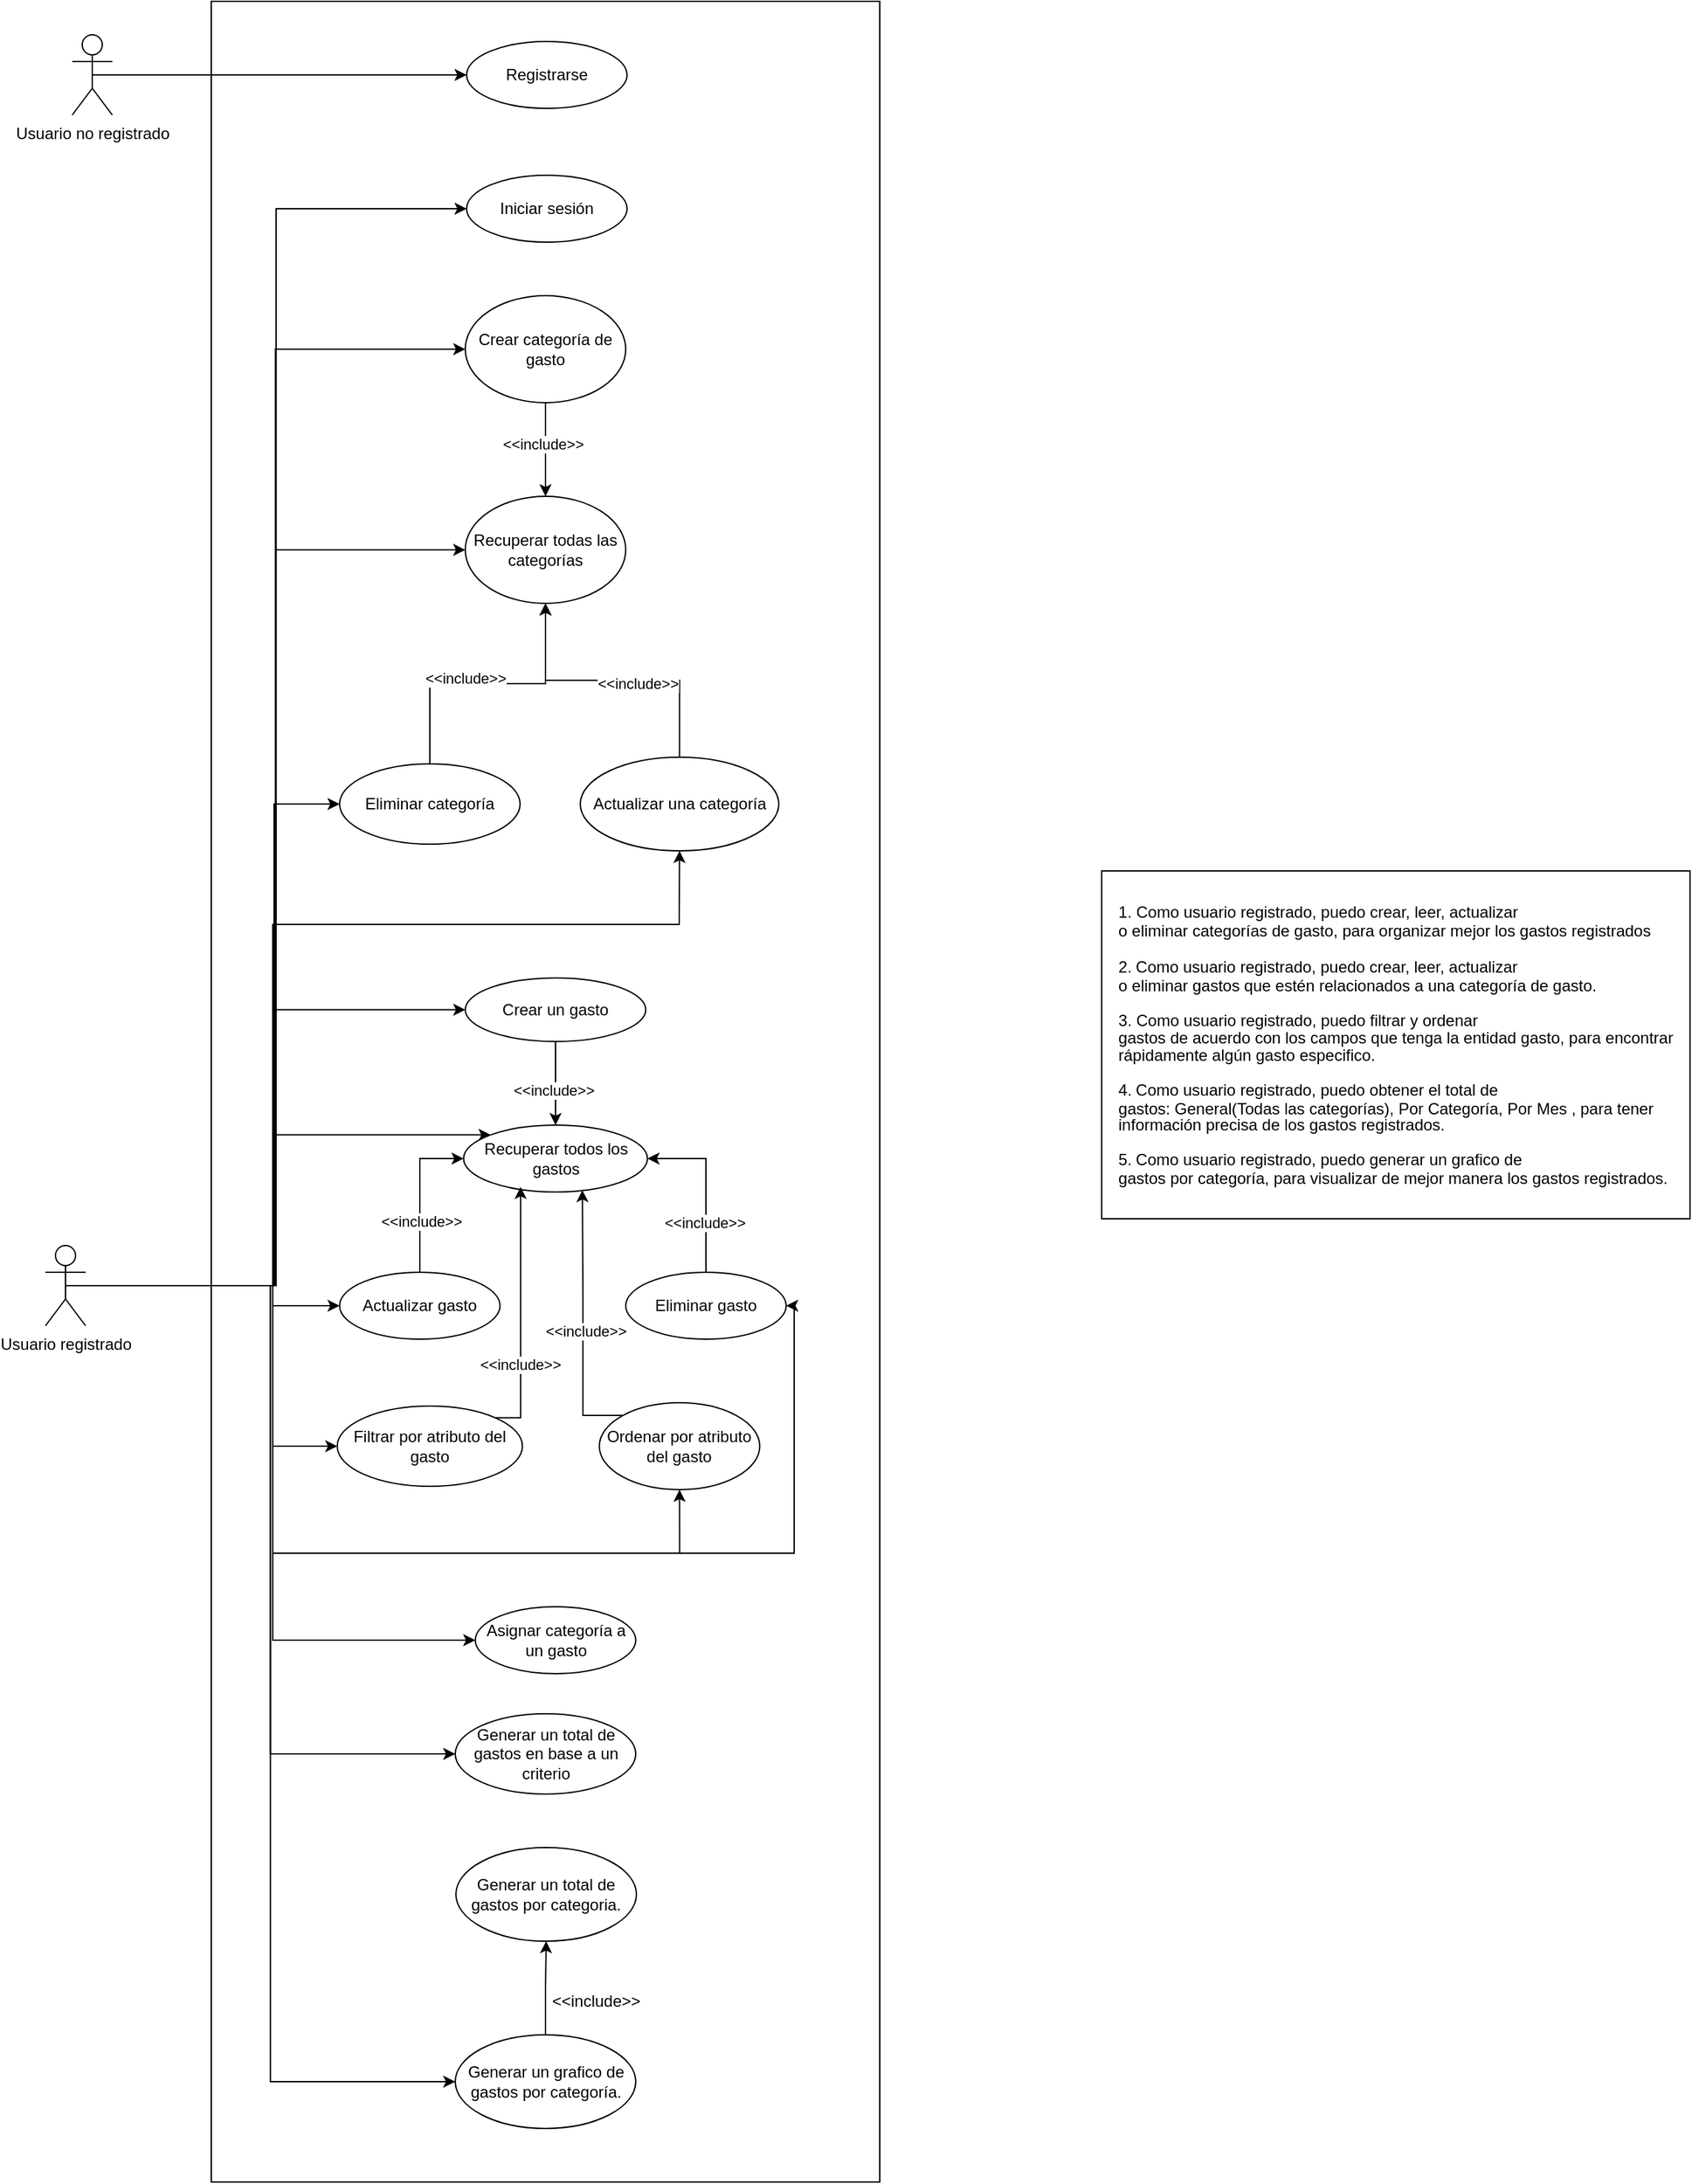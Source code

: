 <mxfile version="22.1.21" type="device">
  <diagram name="Página-1" id="f7mHCUwq6N8ndEVU8rD0">
    <mxGraphModel dx="1105" dy="1422" grid="1" gridSize="10" guides="1" tooltips="1" connect="1" arrows="1" fold="1" page="1" pageScale="1" pageWidth="1169" pageHeight="827" math="0" shadow="0">
      <root>
        <mxCell id="0" />
        <mxCell id="1" parent="0" />
        <mxCell id="M4Onlk6T4Xc8jAmXvOfX-1" value="" style="rounded=0;whiteSpace=wrap;html=1;" parent="1" vertex="1">
          <mxGeometry x="334" y="-350" width="500" height="1630" as="geometry" />
        </mxCell>
        <mxCell id="eMu3KPikcSQ0u-zlLsD5-7" style="edgeStyle=orthogonalEdgeStyle;rounded=0;orthogonalLoop=1;jettySize=auto;html=1;exitX=0.5;exitY=1;exitDx=0;exitDy=0;entryX=0.5;entryY=0;entryDx=0;entryDy=0;" edge="1" parent="1" source="M4Onlk6T4Xc8jAmXvOfX-4" target="eMu3KPikcSQ0u-zlLsD5-2">
          <mxGeometry relative="1" as="geometry" />
        </mxCell>
        <mxCell id="eMu3KPikcSQ0u-zlLsD5-17" value="&amp;lt;&amp;lt;include&amp;gt;&amp;gt;" style="edgeLabel;html=1;align=center;verticalAlign=middle;resizable=0;points=[];" vertex="1" connectable="0" parent="eMu3KPikcSQ0u-zlLsD5-7">
          <mxGeometry x="-0.113" y="-2" relative="1" as="geometry">
            <mxPoint as="offset" />
          </mxGeometry>
        </mxCell>
        <mxCell id="M4Onlk6T4Xc8jAmXvOfX-4" value="Crear categoría de gasto" style="ellipse;whiteSpace=wrap;html=1;" parent="1" vertex="1">
          <mxGeometry x="524" y="-130" width="120" height="80" as="geometry" />
        </mxCell>
        <mxCell id="M4Onlk6T4Xc8jAmXvOfX-6" value="&lt;p style=&quot;text-indent: -18pt;&quot; class=&quot;MsoListParagraphCxSpFirst&quot;&gt;&lt;/p&gt;&lt;div style=&quot;text-align: left;&quot;&gt;&lt;font style=&quot;font-size: 12px;&quot;&gt;&lt;span style=&quot;text-indent: -18pt; background-color: initial;&quot;&gt;1.&amp;nbsp;&lt;/span&gt;&lt;span style=&quot;background-color: initial; text-indent: -18pt; line-height: 107%;&quot;&gt;&lt;/span&gt;&lt;span style=&quot;text-indent: -18pt; background-color: initial; line-height: 107%;&quot;&gt;Como usuario registrado, puedo crear, leer, actualizar&lt;/span&gt;&lt;/font&gt;&lt;/div&gt;&lt;font style=&quot;font-size: 12px;&quot;&gt;&lt;div style=&quot;text-align: left;&quot;&gt;&lt;span style=&quot;text-indent: -18pt; background-color: initial;&quot;&gt;o eliminar categorías de gasto, para organizar mejor los gastos registrados&lt;/span&gt;&lt;/div&gt;&lt;/font&gt;&lt;p&gt;&lt;/p&gt;&lt;p style=&quot;text-indent: -18pt;&quot; class=&quot;MsoListParagraphCxSpMiddle&quot;&gt;&lt;/p&gt;&lt;div style=&quot;text-align: left;&quot;&gt;&lt;font style=&quot;font-size: 12px;&quot;&gt;&lt;span style=&quot;text-indent: -18pt; background-color: initial;&quot;&gt;2.&lt;/span&gt;&lt;span style=&quot;text-indent: -18pt; background-color: initial; font-variant-numeric: normal; font-variant-east-asian: normal; font-variant-alternates: normal; font-kerning: auto; font-optical-sizing: auto; font-feature-settings: normal; font-variation-settings: normal; font-variant-position: normal; font-stretch: normal; line-height: normal; font-family: &amp;quot;Times New Roman&amp;quot;;&quot;&gt;&amp;nbsp;&lt;/span&gt;&lt;/font&gt;&lt;span style=&quot;background-color: initial; text-indent: -18pt;&quot;&gt;Como usuario registrado, puedo crear, leer, actualizar&lt;/span&gt;&lt;/div&gt;&lt;span style=&quot;line-height: 107%;&quot;&gt;&lt;div style=&quot;text-align: left;&quot;&gt;&lt;span style=&quot;text-indent: -18pt; background-color: initial;&quot;&gt;&lt;font style=&quot;font-size: 12px;&quot;&gt;o eliminar gastos que estén relacionados a una categoría de gasto.&lt;/font&gt;&lt;/span&gt;&lt;/div&gt;&lt;/span&gt;&lt;p&gt;&lt;/p&gt;&lt;p style=&quot;text-indent: -18pt;&quot; class=&quot;MsoListParagraphCxSpMiddle&quot;&gt;&lt;/p&gt;&lt;div style=&quot;text-align: left;&quot;&gt;&lt;font style=&quot;font-size: 12px;&quot;&gt;&lt;span style=&quot;text-indent: -18pt; background-color: initial;&quot;&gt;3.&amp;nbsp;&lt;/span&gt;&lt;/font&gt;&lt;span style=&quot;background-color: initial; text-indent: -18pt;&quot;&gt;Como usuario registrado, puedo filtrar y ordenar&lt;/span&gt;&lt;/div&gt;&lt;span style=&quot;line-height: 107%;&quot;&gt;&lt;font style=&quot;font-size: 12px;&quot;&gt;&lt;div style=&quot;text-align: left;&quot;&gt;&lt;span style=&quot;text-indent: -18pt; background-color: initial;&quot;&gt;gastos de acuerdo con los campos que tenga la entidad gasto, para encontrar&lt;/span&gt;&lt;/div&gt;&lt;div style=&quot;text-align: left;&quot;&gt;&lt;span style=&quot;text-indent: -18pt; background-color: initial;&quot;&gt;rápidamente algún gasto especifico.&lt;/span&gt;&lt;/div&gt;&lt;/font&gt;&lt;/span&gt;&lt;p&gt;&lt;/p&gt;&lt;p style=&quot;text-indent: -18pt;&quot; class=&quot;MsoListParagraphCxSpMiddle&quot;&gt;&lt;/p&gt;&lt;div style=&quot;text-align: left;&quot;&gt;&lt;font style=&quot;font-size: 12px;&quot;&gt;&lt;span style=&quot;text-indent: -18pt; background-color: initial;&quot;&gt;4.&lt;/span&gt;&lt;span style=&quot;text-indent: -18pt; background-color: initial; font-variant-numeric: normal; font-variant-east-asian: normal; font-variant-alternates: normal; font-kerning: auto; font-optical-sizing: auto; font-feature-settings: normal; font-variation-settings: normal; font-variant-position: normal; font-stretch: normal; line-height: normal; font-family: &amp;quot;Times New Roman&amp;quot;;&quot;&gt;&amp;nbsp;&lt;/span&gt;&lt;/font&gt;&lt;span style=&quot;background-color: initial; text-indent: -18pt;&quot;&gt;Como usuario registrado, puedo obtener el total de&lt;/span&gt;&lt;/div&gt;&lt;span style=&quot;line-height: 107%;&quot;&gt;&lt;font style=&quot;font-size: 12px;&quot;&gt;&lt;div style=&quot;text-align: left;&quot;&gt;&lt;span style=&quot;text-indent: -18pt; background-color: initial;&quot;&gt;gastos: General(Todas las categorías), Por Categoría, Por Mes , para tener&lt;/span&gt;&lt;/div&gt;&lt;div style=&quot;text-align: left;&quot;&gt;&lt;span style=&quot;text-indent: -18pt; background-color: initial;&quot;&gt;información precisa de los gastos registrados.&lt;/span&gt;&lt;/div&gt;&lt;/font&gt;&lt;/span&gt;&lt;p&gt;&lt;/p&gt;&lt;p style=&quot;text-indent: -18pt;&quot; class=&quot;MsoListParagraphCxSpLast&quot;&gt;&lt;/p&gt;&lt;div style=&quot;text-align: left;&quot;&gt;&lt;font style=&quot;font-size: 12px;&quot;&gt;&lt;span style=&quot;text-indent: -18pt; background-color: initial;&quot;&gt;5.&lt;/span&gt;&lt;span style=&quot;text-indent: -18pt; background-color: initial; font-variant-numeric: normal; font-variant-east-asian: normal; font-variant-alternates: normal; font-kerning: auto; font-optical-sizing: auto; font-feature-settings: normal; font-variation-settings: normal; font-variant-position: normal; font-stretch: normal; line-height: normal; font-family: &amp;quot;Times New Roman&amp;quot;;&quot;&gt;&amp;nbsp;&lt;/span&gt;&lt;/font&gt;&lt;span style=&quot;background-color: initial; text-indent: -18pt;&quot;&gt;Como usuario registrado, puedo generar un grafico de&lt;/span&gt;&lt;/div&gt;&lt;span style=&quot;line-height: 107%;&quot;&gt;&lt;div style=&quot;text-align: left;&quot;&gt;&lt;span style=&quot;text-indent: -18pt; background-color: initial;&quot;&gt;&lt;font style=&quot;font-size: 12px;&quot;&gt;gastos por categoría, para visualizar de mejor manera los gastos registrados.&lt;/font&gt;&lt;/span&gt;&lt;/div&gt;&lt;span style=&quot;font-size: 12pt; font-size: 12pt;&quot;&gt;&lt;/span&gt;&lt;/span&gt;&lt;p&gt;&lt;/p&gt;" style="rounded=0;whiteSpace=wrap;html=1;" parent="1" vertex="1">
          <mxGeometry x="1000" y="300" width="440" height="260" as="geometry" />
        </mxCell>
        <mxCell id="eMu3KPikcSQ0u-zlLsD5-13" style="edgeStyle=orthogonalEdgeStyle;rounded=0;orthogonalLoop=1;jettySize=auto;html=1;entryX=0.5;entryY=1;entryDx=0;entryDy=0;" edge="1" parent="1" source="80pvyPfd3zJoFPbr7wk--6" target="eMu3KPikcSQ0u-zlLsD5-2">
          <mxGeometry relative="1" as="geometry" />
        </mxCell>
        <mxCell id="eMu3KPikcSQ0u-zlLsD5-15" value="&amp;lt;&amp;lt;include&amp;gt;&amp;gt;" style="edgeLabel;html=1;align=center;verticalAlign=middle;resizable=0;points=[];" vertex="1" connectable="0" parent="eMu3KPikcSQ0u-zlLsD5-13">
          <mxGeometry x="-0.189" y="2" relative="1" as="geometry">
            <mxPoint x="3" y="-2" as="offset" />
          </mxGeometry>
        </mxCell>
        <mxCell id="80pvyPfd3zJoFPbr7wk--6" value="Eliminar categoría" style="ellipse;whiteSpace=wrap;html=1;" parent="1" vertex="1">
          <mxGeometry x="430" y="220" width="135" height="60" as="geometry" />
        </mxCell>
        <mxCell id="80pvyPfd3zJoFPbr7wk--14" style="edgeStyle=orthogonalEdgeStyle;rounded=0;orthogonalLoop=1;jettySize=auto;html=1;exitX=0.5;exitY=0.5;exitDx=0;exitDy=0;exitPerimeter=0;entryX=0;entryY=0.5;entryDx=0;entryDy=0;" parent="1" source="80pvyPfd3zJoFPbr7wk--15" target="80pvyPfd3zJoFPbr7wk--17" edge="1">
          <mxGeometry relative="1" as="geometry" />
        </mxCell>
        <mxCell id="eMu3KPikcSQ0u-zlLsD5-9" style="edgeStyle=orthogonalEdgeStyle;rounded=0;orthogonalLoop=1;jettySize=auto;html=1;exitX=0.5;exitY=0.5;exitDx=0;exitDy=0;exitPerimeter=0;entryX=0;entryY=0.5;entryDx=0;entryDy=0;" edge="1" parent="1" source="80pvyPfd3zJoFPbr7wk--15" target="M4Onlk6T4Xc8jAmXvOfX-4">
          <mxGeometry relative="1" as="geometry" />
        </mxCell>
        <mxCell id="eMu3KPikcSQ0u-zlLsD5-10" style="edgeStyle=orthogonalEdgeStyle;rounded=0;orthogonalLoop=1;jettySize=auto;html=1;exitX=0.5;exitY=0.5;exitDx=0;exitDy=0;exitPerimeter=0;entryX=0;entryY=0.5;entryDx=0;entryDy=0;" edge="1" parent="1" source="80pvyPfd3zJoFPbr7wk--15" target="eMu3KPikcSQ0u-zlLsD5-2">
          <mxGeometry relative="1" as="geometry" />
        </mxCell>
        <mxCell id="eMu3KPikcSQ0u-zlLsD5-18" style="edgeStyle=orthogonalEdgeStyle;rounded=0;orthogonalLoop=1;jettySize=auto;html=1;exitX=0.5;exitY=0.5;exitDx=0;exitDy=0;exitPerimeter=0;entryX=0;entryY=0.5;entryDx=0;entryDy=0;" edge="1" parent="1" target="80pvyPfd3zJoFPbr7wk--6">
          <mxGeometry relative="1" as="geometry">
            <mxPoint x="226" y="610" as="sourcePoint" />
            <mxPoint x="517.5" y="190" as="targetPoint" />
            <Array as="points">
              <mxPoint x="381" y="610" />
              <mxPoint x="381" y="250" />
            </Array>
          </mxGeometry>
        </mxCell>
        <mxCell id="eMu3KPikcSQ0u-zlLsD5-21" style="edgeStyle=orthogonalEdgeStyle;rounded=0;orthogonalLoop=1;jettySize=auto;html=1;exitX=0.5;exitY=0.5;exitDx=0;exitDy=0;exitPerimeter=0;" edge="1" parent="1" source="80pvyPfd3zJoFPbr7wk--15" target="eMu3KPikcSQ0u-zlLsD5-4">
          <mxGeometry relative="1" as="geometry">
            <Array as="points">
              <mxPoint x="380" y="610" />
              <mxPoint x="380" y="340" />
              <mxPoint x="684" y="340" />
            </Array>
          </mxGeometry>
        </mxCell>
        <mxCell id="eMu3KPikcSQ0u-zlLsD5-25" style="edgeStyle=orthogonalEdgeStyle;rounded=0;orthogonalLoop=1;jettySize=auto;html=1;exitX=0.5;exitY=0.5;exitDx=0;exitDy=0;exitPerimeter=0;entryX=0;entryY=0.5;entryDx=0;entryDy=0;" edge="1" parent="1" source="80pvyPfd3zJoFPbr7wk--15" target="eMu3KPikcSQ0u-zlLsD5-22">
          <mxGeometry relative="1" as="geometry">
            <Array as="points">
              <mxPoint x="380" y="610" />
              <mxPoint x="380" y="625" />
            </Array>
          </mxGeometry>
        </mxCell>
        <mxCell id="eMu3KPikcSQ0u-zlLsD5-26" style="edgeStyle=orthogonalEdgeStyle;rounded=0;orthogonalLoop=1;jettySize=auto;html=1;exitX=0.5;exitY=0.5;exitDx=0;exitDy=0;exitPerimeter=0;entryX=0;entryY=0.5;entryDx=0;entryDy=0;" edge="1" parent="1" source="80pvyPfd3zJoFPbr7wk--15" target="eMu3KPikcSQ0u-zlLsD5-23">
          <mxGeometry relative="1" as="geometry">
            <Array as="points">
              <mxPoint x="380" y="610" />
              <mxPoint x="380" y="730" />
            </Array>
          </mxGeometry>
        </mxCell>
        <mxCell id="eMu3KPikcSQ0u-zlLsD5-27" style="edgeStyle=orthogonalEdgeStyle;rounded=0;orthogonalLoop=1;jettySize=auto;html=1;entryX=1;entryY=0.5;entryDx=0;entryDy=0;" edge="1" parent="1" source="80pvyPfd3zJoFPbr7wk--15" target="80pvyPfd3zJoFPbr7wk--26">
          <mxGeometry relative="1" as="geometry">
            <Array as="points">
              <mxPoint x="380" y="610" />
              <mxPoint x="380" y="810" />
              <mxPoint x="770" y="810" />
              <mxPoint x="770" y="625" />
            </Array>
          </mxGeometry>
        </mxCell>
        <mxCell id="eMu3KPikcSQ0u-zlLsD5-41" style="edgeStyle=orthogonalEdgeStyle;rounded=0;orthogonalLoop=1;jettySize=auto;html=1;exitX=0.5;exitY=0.5;exitDx=0;exitDy=0;exitPerimeter=0;entryX=0;entryY=0.5;entryDx=0;entryDy=0;" edge="1" parent="1" source="80pvyPfd3zJoFPbr7wk--15" target="eMu3KPikcSQ0u-zlLsD5-40">
          <mxGeometry relative="1" as="geometry" />
        </mxCell>
        <mxCell id="eMu3KPikcSQ0u-zlLsD5-45" style="edgeStyle=orthogonalEdgeStyle;rounded=0;orthogonalLoop=1;jettySize=auto;html=1;exitX=0.5;exitY=0.5;exitDx=0;exitDy=0;exitPerimeter=0;entryX=0.5;entryY=1;entryDx=0;entryDy=0;" edge="1" parent="1" source="80pvyPfd3zJoFPbr7wk--15" target="eMu3KPikcSQ0u-zlLsD5-44">
          <mxGeometry relative="1" as="geometry">
            <Array as="points">
              <mxPoint x="380" y="610" />
              <mxPoint x="380" y="810" />
              <mxPoint x="684" y="810" />
            </Array>
          </mxGeometry>
        </mxCell>
        <mxCell id="eMu3KPikcSQ0u-zlLsD5-49" style="edgeStyle=orthogonalEdgeStyle;rounded=0;orthogonalLoop=1;jettySize=auto;html=1;exitX=0.5;exitY=0.5;exitDx=0;exitDy=0;exitPerimeter=0;entryX=0;entryY=0.5;entryDx=0;entryDy=0;" edge="1" parent="1" source="80pvyPfd3zJoFPbr7wk--15" target="eMu3KPikcSQ0u-zlLsD5-42">
          <mxGeometry relative="1" as="geometry">
            <Array as="points">
              <mxPoint x="380" y="610" />
              <mxPoint x="380" y="875" />
            </Array>
          </mxGeometry>
        </mxCell>
        <mxCell id="eMu3KPikcSQ0u-zlLsD5-51" style="edgeStyle=orthogonalEdgeStyle;rounded=0;orthogonalLoop=1;jettySize=auto;html=1;exitX=0.5;exitY=0.5;exitDx=0;exitDy=0;exitPerimeter=0;entryX=0;entryY=0.5;entryDx=0;entryDy=0;" edge="1" parent="1" source="80pvyPfd3zJoFPbr7wk--15" target="4FMw0JdJOJeh5SEaK-A2-27">
          <mxGeometry relative="1" as="geometry" />
        </mxCell>
        <mxCell id="eMu3KPikcSQ0u-zlLsD5-52" style="edgeStyle=orthogonalEdgeStyle;rounded=0;orthogonalLoop=1;jettySize=auto;html=1;exitX=0.5;exitY=0.5;exitDx=0;exitDy=0;exitPerimeter=0;entryX=0;entryY=0.5;entryDx=0;entryDy=0;" edge="1" parent="1" source="80pvyPfd3zJoFPbr7wk--15" target="80pvyPfd3zJoFPbr7wk--34">
          <mxGeometry relative="1" as="geometry" />
        </mxCell>
        <mxCell id="80pvyPfd3zJoFPbr7wk--15" value="Usuario registrado" style="shape=umlActor;verticalLabelPosition=bottom;verticalAlign=top;html=1;outlineConnect=0;" parent="1" vertex="1">
          <mxGeometry x="210" y="580" width="30" height="60" as="geometry" />
        </mxCell>
        <mxCell id="eMu3KPikcSQ0u-zlLsD5-34" style="edgeStyle=orthogonalEdgeStyle;rounded=0;orthogonalLoop=1;jettySize=auto;html=1;exitX=0.5;exitY=1;exitDx=0;exitDy=0;entryX=0.5;entryY=0;entryDx=0;entryDy=0;" edge="1" parent="1" source="80pvyPfd3zJoFPbr7wk--17" target="80pvyPfd3zJoFPbr7wk--19">
          <mxGeometry relative="1" as="geometry" />
        </mxCell>
        <mxCell id="eMu3KPikcSQ0u-zlLsD5-35" value="&amp;lt;&amp;lt;include&amp;gt;&amp;gt;" style="edgeLabel;html=1;align=center;verticalAlign=middle;resizable=0;points=[];" vertex="1" connectable="0" parent="eMu3KPikcSQ0u-zlLsD5-34">
          <mxGeometry x="0.148" y="-2" relative="1" as="geometry">
            <mxPoint as="offset" />
          </mxGeometry>
        </mxCell>
        <mxCell id="80pvyPfd3zJoFPbr7wk--17" value="Crear un gasto" style="ellipse;whiteSpace=wrap;html=1;" parent="1" vertex="1">
          <mxGeometry x="524" y="380" width="135" height="47.5" as="geometry" />
        </mxCell>
        <mxCell id="80pvyPfd3zJoFPbr7wk--19" value="Recuperar todos los gastos" style="ellipse;whiteSpace=wrap;html=1;" parent="1" vertex="1">
          <mxGeometry x="522.75" y="490" width="137.5" height="50" as="geometry" />
        </mxCell>
        <mxCell id="eMu3KPikcSQ0u-zlLsD5-29" style="edgeStyle=orthogonalEdgeStyle;rounded=0;orthogonalLoop=1;jettySize=auto;html=1;exitX=0.5;exitY=0;exitDx=0;exitDy=0;entryX=1;entryY=0.5;entryDx=0;entryDy=0;" edge="1" parent="1" source="80pvyPfd3zJoFPbr7wk--26" target="80pvyPfd3zJoFPbr7wk--19">
          <mxGeometry relative="1" as="geometry" />
        </mxCell>
        <mxCell id="eMu3KPikcSQ0u-zlLsD5-33" value="&amp;lt;&amp;lt;include&amp;gt;&amp;gt;" style="edgeLabel;html=1;align=center;verticalAlign=middle;resizable=0;points=[];" vertex="1" connectable="0" parent="eMu3KPikcSQ0u-zlLsD5-29">
          <mxGeometry x="-0.417" y="1" relative="1" as="geometry">
            <mxPoint as="offset" />
          </mxGeometry>
        </mxCell>
        <mxCell id="80pvyPfd3zJoFPbr7wk--26" value="Eliminar gasto" style="ellipse;whiteSpace=wrap;html=1;" parent="1" vertex="1">
          <mxGeometry x="644" y="600" width="120" height="50" as="geometry" />
        </mxCell>
        <mxCell id="eMu3KPikcSQ0u-zlLsD5-50" style="edgeStyle=orthogonalEdgeStyle;rounded=0;orthogonalLoop=1;jettySize=auto;html=1;exitX=0.5;exitY=0;exitDx=0;exitDy=0;entryX=0.5;entryY=1;entryDx=0;entryDy=0;" edge="1" parent="1" source="80pvyPfd3zJoFPbr7wk--34" target="4FMw0JdJOJeh5SEaK-A2-28">
          <mxGeometry relative="1" as="geometry" />
        </mxCell>
        <mxCell id="80pvyPfd3zJoFPbr7wk--34" value="Generar un grafico de gastos por categoría." style="ellipse;whiteSpace=wrap;html=1;" parent="1" vertex="1">
          <mxGeometry x="516.5" y="1170" width="135" height="70" as="geometry" />
        </mxCell>
        <mxCell id="4FMw0JdJOJeh5SEaK-A2-27" value="Generar un total de gastos en base a un criterio" style="ellipse;whiteSpace=wrap;html=1;" parent="1" vertex="1">
          <mxGeometry x="516.5" y="930" width="135" height="60" as="geometry" />
        </mxCell>
        <mxCell id="4FMw0JdJOJeh5SEaK-A2-28" value="Generar un total de gastos por categoria." style="ellipse;whiteSpace=wrap;html=1;" parent="1" vertex="1">
          <mxGeometry x="517" y="1030" width="135" height="70" as="geometry" />
        </mxCell>
        <mxCell id="4FMw0JdJOJeh5SEaK-A2-33" value="&amp;lt;&amp;lt;include&amp;gt;&amp;gt;" style="text;html=1;strokeColor=none;fillColor=none;align=center;verticalAlign=middle;whiteSpace=wrap;rounded=0;" parent="1" vertex="1">
          <mxGeometry x="592" y="1130" width="60" height="30" as="geometry" />
        </mxCell>
        <mxCell id="eMu3KPikcSQ0u-zlLsD5-2" value="Recuperar todas las categorías" style="ellipse;whiteSpace=wrap;html=1;" vertex="1" parent="1">
          <mxGeometry x="524" y="20" width="120" height="80" as="geometry" />
        </mxCell>
        <mxCell id="eMu3KPikcSQ0u-zlLsD5-19" style="edgeStyle=orthogonalEdgeStyle;rounded=0;orthogonalLoop=1;jettySize=auto;html=1;entryX=0.5;entryY=1;entryDx=0;entryDy=0;" edge="1" parent="1" source="eMu3KPikcSQ0u-zlLsD5-4" target="eMu3KPikcSQ0u-zlLsD5-2">
          <mxGeometry relative="1" as="geometry" />
        </mxCell>
        <mxCell id="eMu3KPikcSQ0u-zlLsD5-20" value="&amp;lt;&amp;lt;include&amp;gt;&amp;gt;" style="edgeLabel;html=1;align=center;verticalAlign=middle;resizable=0;points=[];" vertex="1" connectable="0" parent="eMu3KPikcSQ0u-zlLsD5-19">
          <mxGeometry x="-0.169" y="2" relative="1" as="geometry">
            <mxPoint as="offset" />
          </mxGeometry>
        </mxCell>
        <mxCell id="eMu3KPikcSQ0u-zlLsD5-4" value="Actualizar una categoría" style="ellipse;whiteSpace=wrap;html=1;" vertex="1" parent="1">
          <mxGeometry x="610" y="215" width="148.5" height="70" as="geometry" />
        </mxCell>
        <mxCell id="eMu3KPikcSQ0u-zlLsD5-39" style="edgeStyle=orthogonalEdgeStyle;rounded=0;orthogonalLoop=1;jettySize=auto;html=1;exitX=0.5;exitY=0.5;exitDx=0;exitDy=0;exitPerimeter=0;entryX=0;entryY=0.5;entryDx=0;entryDy=0;" edge="1" parent="1" source="eMu3KPikcSQ0u-zlLsD5-8" target="eMu3KPikcSQ0u-zlLsD5-37">
          <mxGeometry relative="1" as="geometry" />
        </mxCell>
        <mxCell id="eMu3KPikcSQ0u-zlLsD5-8" value="Usuario no registrado" style="shape=umlActor;verticalLabelPosition=bottom;verticalAlign=top;html=1;outlineConnect=0;" vertex="1" parent="1">
          <mxGeometry x="230" y="-325" width="30" height="60" as="geometry" />
        </mxCell>
        <mxCell id="eMu3KPikcSQ0u-zlLsD5-28" style="edgeStyle=orthogonalEdgeStyle;rounded=0;orthogonalLoop=1;jettySize=auto;html=1;exitX=0.5;exitY=0;exitDx=0;exitDy=0;entryX=0;entryY=0.5;entryDx=0;entryDy=0;" edge="1" parent="1" source="eMu3KPikcSQ0u-zlLsD5-22" target="80pvyPfd3zJoFPbr7wk--19">
          <mxGeometry relative="1" as="geometry" />
        </mxCell>
        <mxCell id="eMu3KPikcSQ0u-zlLsD5-31" value="&amp;lt;&amp;lt;include&amp;gt;&amp;gt;" style="edgeLabel;html=1;align=center;verticalAlign=middle;resizable=0;points=[];" vertex="1" connectable="0" parent="eMu3KPikcSQ0u-zlLsD5-28">
          <mxGeometry x="-0.347" y="-1" relative="1" as="geometry">
            <mxPoint as="offset" />
          </mxGeometry>
        </mxCell>
        <mxCell id="eMu3KPikcSQ0u-zlLsD5-22" value="Actualizar gasto" style="ellipse;whiteSpace=wrap;html=1;" vertex="1" parent="1">
          <mxGeometry x="430" y="600" width="120" height="50" as="geometry" />
        </mxCell>
        <mxCell id="eMu3KPikcSQ0u-zlLsD5-23" value="Filtrar por atributo del gasto" style="ellipse;whiteSpace=wrap;html=1;" vertex="1" parent="1">
          <mxGeometry x="428.25" y="700" width="138.5" height="60" as="geometry" />
        </mxCell>
        <mxCell id="eMu3KPikcSQ0u-zlLsD5-36" style="edgeStyle=orthogonalEdgeStyle;rounded=0;orthogonalLoop=1;jettySize=auto;html=1;exitX=0.5;exitY=0.5;exitDx=0;exitDy=0;exitPerimeter=0;entryX=0;entryY=0;entryDx=0;entryDy=0;" edge="1" parent="1" source="80pvyPfd3zJoFPbr7wk--15" target="80pvyPfd3zJoFPbr7wk--19">
          <mxGeometry relative="1" as="geometry">
            <Array as="points">
              <mxPoint x="380" y="610" />
              <mxPoint x="380" y="497" />
            </Array>
          </mxGeometry>
        </mxCell>
        <mxCell id="eMu3KPikcSQ0u-zlLsD5-37" value="Registrarse" style="ellipse;whiteSpace=wrap;html=1;" vertex="1" parent="1">
          <mxGeometry x="525" y="-320" width="120" height="50" as="geometry" />
        </mxCell>
        <mxCell id="eMu3KPikcSQ0u-zlLsD5-40" value="Iniciar sesión" style="ellipse;whiteSpace=wrap;html=1;" vertex="1" parent="1">
          <mxGeometry x="525" y="-220" width="120" height="50" as="geometry" />
        </mxCell>
        <mxCell id="eMu3KPikcSQ0u-zlLsD5-42" value="Asignar categoría a un gasto" style="ellipse;whiteSpace=wrap;html=1;" vertex="1" parent="1">
          <mxGeometry x="531.5" y="850" width="120" height="50" as="geometry" />
        </mxCell>
        <mxCell id="eMu3KPikcSQ0u-zlLsD5-43" style="edgeStyle=orthogonalEdgeStyle;rounded=0;orthogonalLoop=1;jettySize=auto;html=1;exitX=1;exitY=0;exitDx=0;exitDy=0;entryX=0.31;entryY=0.924;entryDx=0;entryDy=0;entryPerimeter=0;" edge="1" parent="1" source="eMu3KPikcSQ0u-zlLsD5-23" target="80pvyPfd3zJoFPbr7wk--19">
          <mxGeometry relative="1" as="geometry">
            <Array as="points">
              <mxPoint x="565" y="709" />
            </Array>
          </mxGeometry>
        </mxCell>
        <mxCell id="eMu3KPikcSQ0u-zlLsD5-48" value="&amp;lt;&amp;lt;include&amp;gt;&amp;gt;" style="edgeLabel;html=1;align=center;verticalAlign=middle;resizable=0;points=[];" vertex="1" connectable="0" parent="eMu3KPikcSQ0u-zlLsD5-43">
          <mxGeometry x="-0.382" y="1" relative="1" as="geometry">
            <mxPoint as="offset" />
          </mxGeometry>
        </mxCell>
        <mxCell id="eMu3KPikcSQ0u-zlLsD5-44" value="Ordenar por atributo del gasto" style="ellipse;whiteSpace=wrap;html=1;" vertex="1" parent="1">
          <mxGeometry x="624.25" y="697.5" width="120" height="65" as="geometry" />
        </mxCell>
        <mxCell id="eMu3KPikcSQ0u-zlLsD5-46" style="edgeStyle=orthogonalEdgeStyle;rounded=0;orthogonalLoop=1;jettySize=auto;html=1;exitX=0;exitY=0;exitDx=0;exitDy=0;entryX=0.646;entryY=0.972;entryDx=0;entryDy=0;entryPerimeter=0;" edge="1" parent="1" source="eMu3KPikcSQ0u-zlLsD5-44" target="80pvyPfd3zJoFPbr7wk--19">
          <mxGeometry relative="1" as="geometry">
            <Array as="points">
              <mxPoint x="612" y="707" />
              <mxPoint x="612" y="619" />
            </Array>
          </mxGeometry>
        </mxCell>
        <mxCell id="eMu3KPikcSQ0u-zlLsD5-47" value="&amp;lt;&amp;lt;include&amp;gt;&amp;gt;" style="edgeLabel;html=1;align=center;verticalAlign=middle;resizable=0;points=[];" vertex="1" connectable="0" parent="eMu3KPikcSQ0u-zlLsD5-46">
          <mxGeometry x="-0.057" y="-2" relative="1" as="geometry">
            <mxPoint as="offset" />
          </mxGeometry>
        </mxCell>
      </root>
    </mxGraphModel>
  </diagram>
</mxfile>
